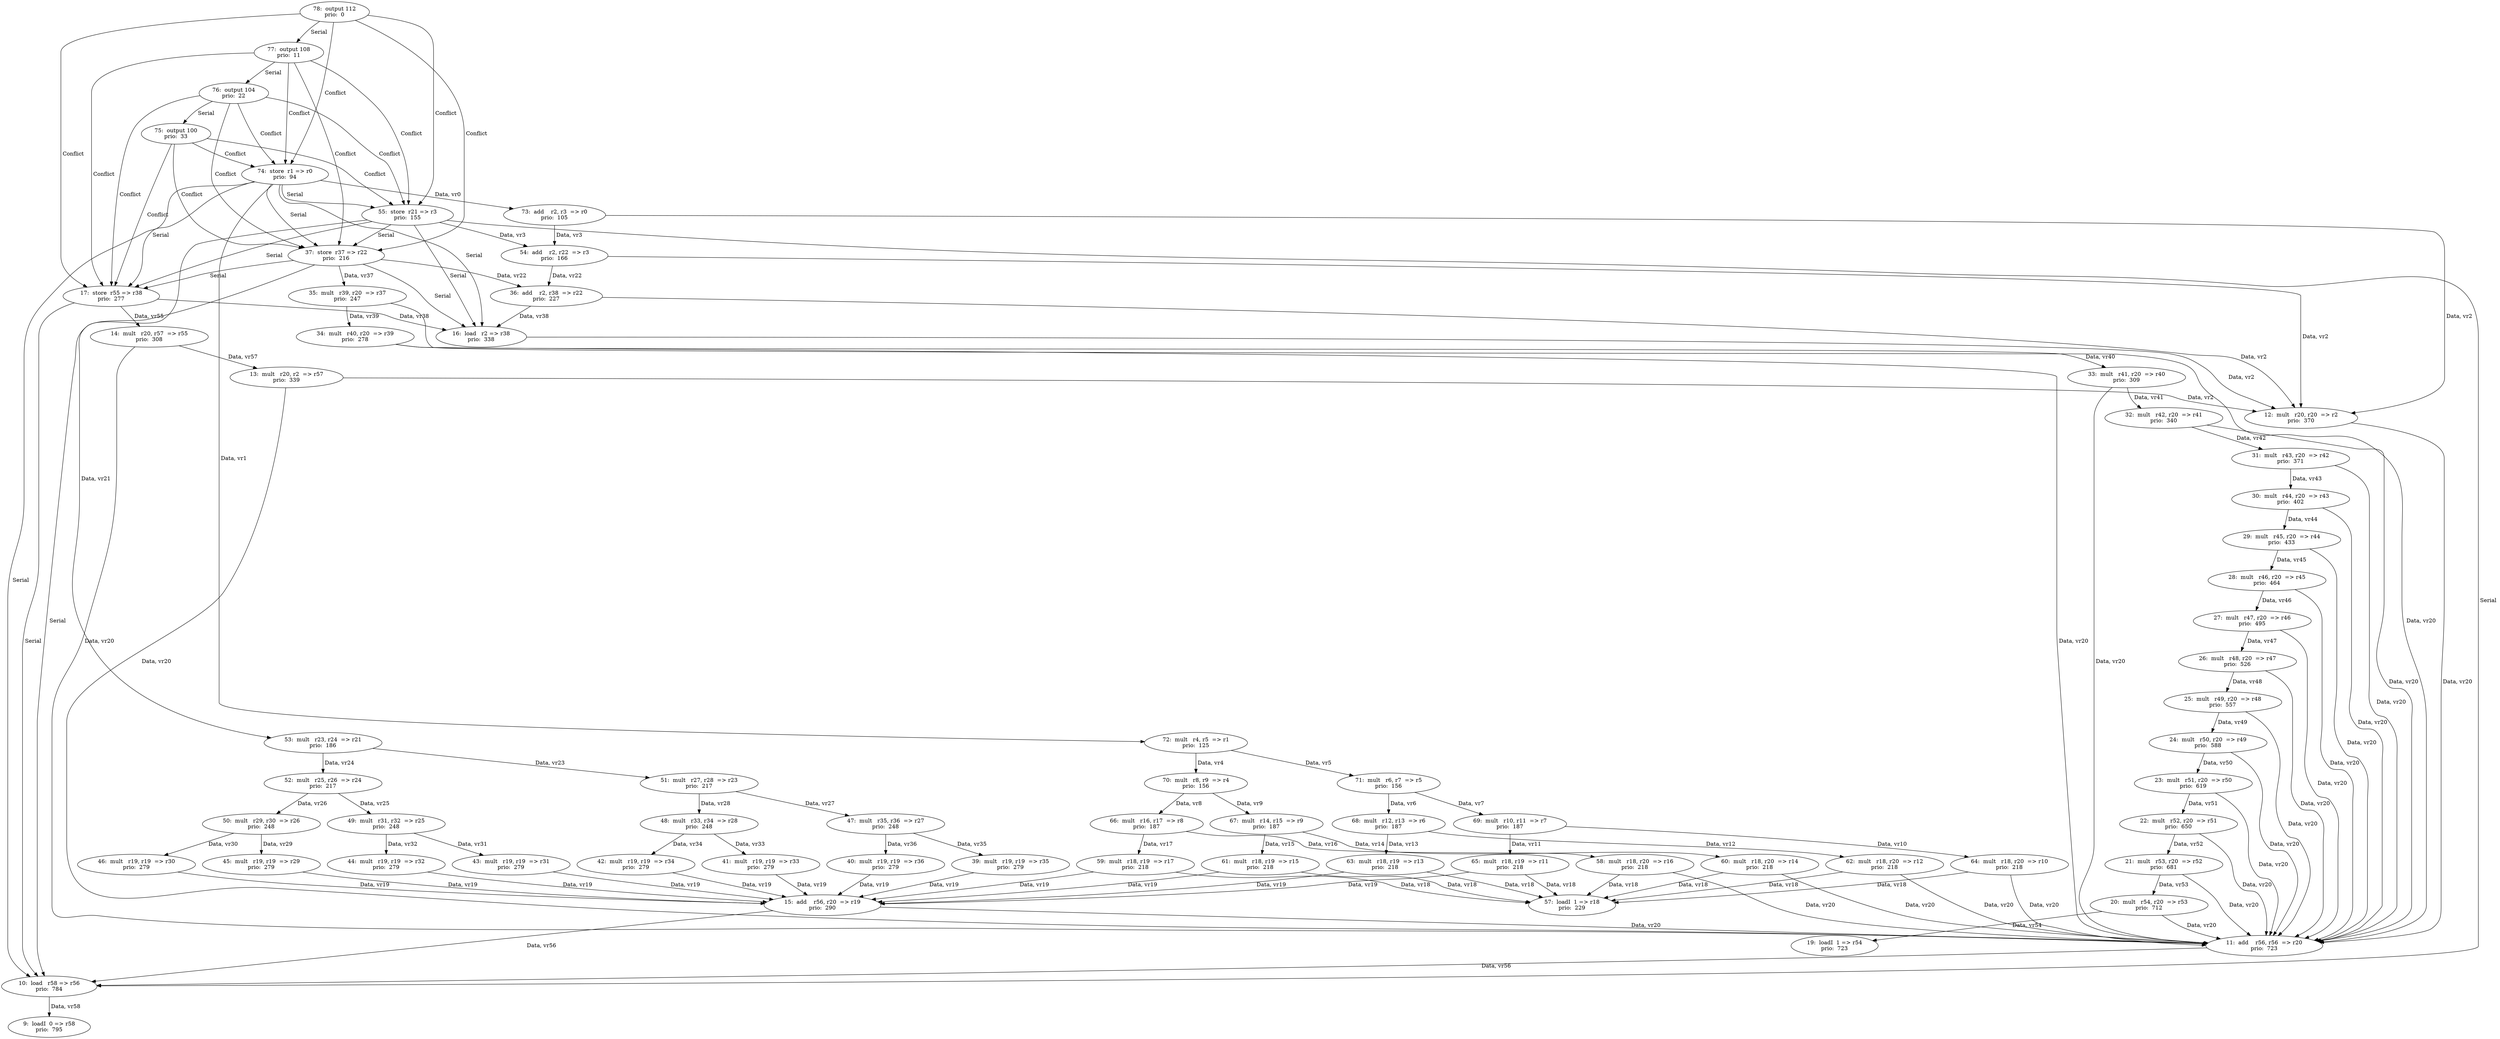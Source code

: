 digraph DG {
  9 [label="9:  loadI  0 => r58
prio:  795"];
  10 [label="10:  load   r58 => r56
prio:  784"];
  11 [label="11:  add    r56, r56  => r20
prio:  723"];
  12 [label="12:  mult   r20, r20  => r2
prio:  370"];
  13 [label="13:  mult   r20, r2  => r57
prio:  339"];
  14 [label="14:  mult   r20, r57  => r55
prio:  308"];
  15 [label="15:  add    r56, r20  => r19
prio:  290"];
  16 [label="16:  load   r2 => r38
prio:  338"];
  17 [label="17:  store  r55 => r38
prio:  277"];
  19 [label="19:  loadI  1 => r54
prio:  723"];
  20 [label="20:  mult   r54, r20  => r53
prio:  712"];
  21 [label="21:  mult   r53, r20  => r52
prio:  681"];
  22 [label="22:  mult   r52, r20  => r51
prio:  650"];
  23 [label="23:  mult   r51, r20  => r50
prio:  619"];
  24 [label="24:  mult   r50, r20  => r49
prio:  588"];
  25 [label="25:  mult   r49, r20  => r48
prio:  557"];
  26 [label="26:  mult   r48, r20  => r47
prio:  526"];
  27 [label="27:  mult   r47, r20  => r46
prio:  495"];
  28 [label="28:  mult   r46, r20  => r45
prio:  464"];
  29 [label="29:  mult   r45, r20  => r44
prio:  433"];
  30 [label="30:  mult   r44, r20  => r43
prio:  402"];
  31 [label="31:  mult   r43, r20  => r42
prio:  371"];
  32 [label="32:  mult   r42, r20  => r41
prio:  340"];
  33 [label="33:  mult   r41, r20  => r40
prio:  309"];
  34 [label="34:  mult   r40, r20  => r39
prio:  278"];
  35 [label="35:  mult   r39, r20  => r37
prio:  247"];
  36 [label="36:  add    r2, r38  => r22
prio:  227"];
  37 [label="37:  store  r37 => r22
prio:  216"];
  39 [label="39:  mult   r19, r19  => r35
prio:  279"];
  40 [label="40:  mult   r19, r19  => r36
prio:  279"];
  41 [label="41:  mult   r19, r19  => r33
prio:  279"];
  42 [label="42:  mult   r19, r19  => r34
prio:  279"];
  43 [label="43:  mult   r19, r19  => r31
prio:  279"];
  44 [label="44:  mult   r19, r19  => r32
prio:  279"];
  45 [label="45:  mult   r19, r19  => r29
prio:  279"];
  46 [label="46:  mult   r19, r19  => r30
prio:  279"];
  47 [label="47:  mult   r35, r36  => r27
prio:  248"];
  48 [label="48:  mult   r33, r34  => r28
prio:  248"];
  49 [label="49:  mult   r31, r32  => r25
prio:  248"];
  50 [label="50:  mult   r29, r30  => r26
prio:  248"];
  51 [label="51:  mult   r27, r28  => r23
prio:  217"];
  52 [label="52:  mult   r25, r26  => r24
prio:  217"];
  53 [label="53:  mult   r23, r24  => r21
prio:  186"];
  54 [label="54:  add    r2, r22  => r3
prio:  166"];
  55 [label="55:  store  r21 => r3
prio:  155"];
  57 [label="57:  loadI  1 => r18
prio:  229"];
  58 [label="58:  mult   r18, r20  => r16
prio:  218"];
  59 [label="59:  mult   r18, r19  => r17
prio:  218"];
  60 [label="60:  mult   r18, r20  => r14
prio:  218"];
  61 [label="61:  mult   r18, r19  => r15
prio:  218"];
  62 [label="62:  mult   r18, r20  => r12
prio:  218"];
  63 [label="63:  mult   r18, r19  => r13
prio:  218"];
  64 [label="64:  mult   r18, r20  => r10
prio:  218"];
  65 [label="65:  mult   r18, r19  => r11
prio:  218"];
  66 [label="66:  mult   r16, r17  => r8
prio:  187"];
  67 [label="67:  mult   r14, r15  => r9
prio:  187"];
  68 [label="68:  mult   r12, r13  => r6
prio:  187"];
  69 [label="69:  mult   r10, r11  => r7
prio:  187"];
  70 [label="70:  mult   r8, r9  => r4
prio:  156"];
  71 [label="71:  mult   r6, r7  => r5
prio:  156"];
  72 [label="72:  mult   r4, r5  => r1
prio:  125"];
  73 [label="73:  add    r2, r3  => r0
prio:  105"];
  74 [label="74:  store  r1 => r0
prio:  94"];
  75 [label="75:  output 100
prio:  33"];
  76 [label="76:  output 104
prio:  22"];
  77 [label="77:  output 108
prio:  11"];
  78 [label="78:  output 112
prio:  0"];
  10 -> 9 [ label=" Data, vr58"];
  11 -> 10 [ label=" Data, vr56"];
  12 -> 11 [ label=" Data, vr20"];
  13 -> 11 [ label=" Data, vr20"];
  13 -> 12 [ label=" Data, vr2"];
  14 -> 11 [ label=" Data, vr20"];
  14 -> 13 [ label=" Data, vr57"];
  15 -> 10 [ label=" Data, vr56"];
  15 -> 11 [ label=" Data, vr20"];
  16 -> 12 [ label=" Data, vr2"];
  17 -> 14 [ label=" Data, vr55"];
  17 -> 16 [ label=" Data, vr38"];
  17 -> 10[ label=" Serial "];
  20 -> 19 [ label=" Data, vr54"];
  20 -> 11 [ label=" Data, vr20"];
  21 -> 20 [ label=" Data, vr53"];
  21 -> 11 [ label=" Data, vr20"];
  22 -> 21 [ label=" Data, vr52"];
  22 -> 11 [ label=" Data, vr20"];
  23 -> 22 [ label=" Data, vr51"];
  23 -> 11 [ label=" Data, vr20"];
  24 -> 23 [ label=" Data, vr50"];
  24 -> 11 [ label=" Data, vr20"];
  25 -> 24 [ label=" Data, vr49"];
  25 -> 11 [ label=" Data, vr20"];
  26 -> 25 [ label=" Data, vr48"];
  26 -> 11 [ label=" Data, vr20"];
  27 -> 26 [ label=" Data, vr47"];
  27 -> 11 [ label=" Data, vr20"];
  28 -> 27 [ label=" Data, vr46"];
  28 -> 11 [ label=" Data, vr20"];
  29 -> 28 [ label=" Data, vr45"];
  29 -> 11 [ label=" Data, vr20"];
  30 -> 29 [ label=" Data, vr44"];
  30 -> 11 [ label=" Data, vr20"];
  31 -> 30 [ label=" Data, vr43"];
  31 -> 11 [ label=" Data, vr20"];
  32 -> 31 [ label=" Data, vr42"];
  32 -> 11 [ label=" Data, vr20"];
  33 -> 32 [ label=" Data, vr41"];
  33 -> 11 [ label=" Data, vr20"];
  34 -> 33 [ label=" Data, vr40"];
  34 -> 11 [ label=" Data, vr20"];
  35 -> 34 [ label=" Data, vr39"];
  35 -> 11 [ label=" Data, vr20"];
  36 -> 12 [ label=" Data, vr2"];
  36 -> 16 [ label=" Data, vr38"];
  37 -> 35 [ label=" Data, vr37"];
  37 -> 36 [ label=" Data, vr22"];
  37 -> 17[ label=" Serial "];
  37 -> 10[ label=" Serial "];
  37 -> 16[ label=" Serial "];
  39 -> 15 [ label=" Data, vr19"];
  40 -> 15 [ label=" Data, vr19"];
  41 -> 15 [ label=" Data, vr19"];
  42 -> 15 [ label=" Data, vr19"];
  43 -> 15 [ label=" Data, vr19"];
  44 -> 15 [ label=" Data, vr19"];
  45 -> 15 [ label=" Data, vr19"];
  46 -> 15 [ label=" Data, vr19"];
  47 -> 39 [ label=" Data, vr35"];
  47 -> 40 [ label=" Data, vr36"];
  48 -> 41 [ label=" Data, vr33"];
  48 -> 42 [ label=" Data, vr34"];
  49 -> 43 [ label=" Data, vr31"];
  49 -> 44 [ label=" Data, vr32"];
  50 -> 45 [ label=" Data, vr29"];
  50 -> 46 [ label=" Data, vr30"];
  51 -> 47 [ label=" Data, vr27"];
  51 -> 48 [ label=" Data, vr28"];
  52 -> 49 [ label=" Data, vr25"];
  52 -> 50 [ label=" Data, vr26"];
  53 -> 51 [ label=" Data, vr23"];
  53 -> 52 [ label=" Data, vr24"];
  54 -> 12 [ label=" Data, vr2"];
  54 -> 36 [ label=" Data, vr22"];
  55 -> 53 [ label=" Data, vr21"];
  55 -> 54 [ label=" Data, vr3"];
  55 -> 37[ label=" Serial "];
  55 -> 10[ label=" Serial "];
  55 -> 16[ label=" Serial "];
  55 -> 17[ label=" Serial "];
  58 -> 57 [ label=" Data, vr18"];
  58 -> 11 [ label=" Data, vr20"];
  59 -> 57 [ label=" Data, vr18"];
  59 -> 15 [ label=" Data, vr19"];
  60 -> 57 [ label=" Data, vr18"];
  60 -> 11 [ label=" Data, vr20"];
  61 -> 57 [ label=" Data, vr18"];
  61 -> 15 [ label=" Data, vr19"];
  62 -> 57 [ label=" Data, vr18"];
  62 -> 11 [ label=" Data, vr20"];
  63 -> 57 [ label=" Data, vr18"];
  63 -> 15 [ label=" Data, vr19"];
  64 -> 57 [ label=" Data, vr18"];
  64 -> 11 [ label=" Data, vr20"];
  65 -> 57 [ label=" Data, vr18"];
  65 -> 15 [ label=" Data, vr19"];
  66 -> 58 [ label=" Data, vr16"];
  66 -> 59 [ label=" Data, vr17"];
  67 -> 60 [ label=" Data, vr14"];
  67 -> 61 [ label=" Data, vr15"];
  68 -> 62 [ label=" Data, vr12"];
  68 -> 63 [ label=" Data, vr13"];
  69 -> 64 [ label=" Data, vr10"];
  69 -> 65 [ label=" Data, vr11"];
  70 -> 66 [ label=" Data, vr8"];
  70 -> 67 [ label=" Data, vr9"];
  71 -> 68 [ label=" Data, vr6"];
  71 -> 69 [ label=" Data, vr7"];
  72 -> 70 [ label=" Data, vr4"];
  72 -> 71 [ label=" Data, vr5"];
  73 -> 12 [ label=" Data, vr2"];
  73 -> 54 [ label=" Data, vr3"];
  74 -> 72 [ label=" Data, vr1"];
  74 -> 73 [ label=" Data, vr0"];
  74 -> 55[ label=" Serial "];
  74 -> 10[ label=" Serial "];
  74 -> 16[ label=" Serial "];
  74 -> 37[ label=" Serial "];
  74 -> 17[ label=" Serial "];
  75 -> 74 [ label=" Conflict "];
  75 -> 55 [ label=" Conflict "];
  75 -> 37 [ label=" Conflict "];
  75 -> 17 [ label=" Conflict "];
  76 -> 75[ label=" Serial "];
  76 -> 74 [ label=" Conflict "];
  76 -> 55 [ label=" Conflict "];
  76 -> 37 [ label=" Conflict "];
  76 -> 17 [ label=" Conflict "];
  77 -> 76[ label=" Serial "];
  77 -> 74 [ label=" Conflict "];
  77 -> 55 [ label=" Conflict "];
  77 -> 37 [ label=" Conflict "];
  77 -> 17 [ label=" Conflict "];
  78 -> 77[ label=" Serial "];
  78 -> 74 [ label=" Conflict "];
  78 -> 55 [ label=" Conflict "];
  78 -> 37 [ label=" Conflict "];
  78 -> 17 [ label=" Conflict "];
}
